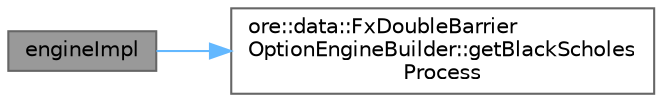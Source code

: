 digraph "engineImpl"
{
 // INTERACTIVE_SVG=YES
 // LATEX_PDF_SIZE
  bgcolor="transparent";
  edge [fontname=Helvetica,fontsize=10,labelfontname=Helvetica,labelfontsize=10];
  node [fontname=Helvetica,fontsize=10,shape=box,height=0.2,width=0.4];
  rankdir="LR";
  Node1 [label="engineImpl",height=0.2,width=0.4,color="gray40", fillcolor="grey60", style="filled", fontcolor="black",tooltip=" "];
  Node1 -> Node2 [color="steelblue1",style="solid"];
  Node2 [label="ore::data::FxDoubleBarrier\lOptionEngineBuilder::getBlackScholes\lProcess",height=0.2,width=0.4,color="grey40", fillcolor="white", style="filled",URL="$classore_1_1data_1_1_fx_double_barrier_option_engine_builder.html#a7f2d293ed2b986240c1b517c6a55d569",tooltip=" "];
}
